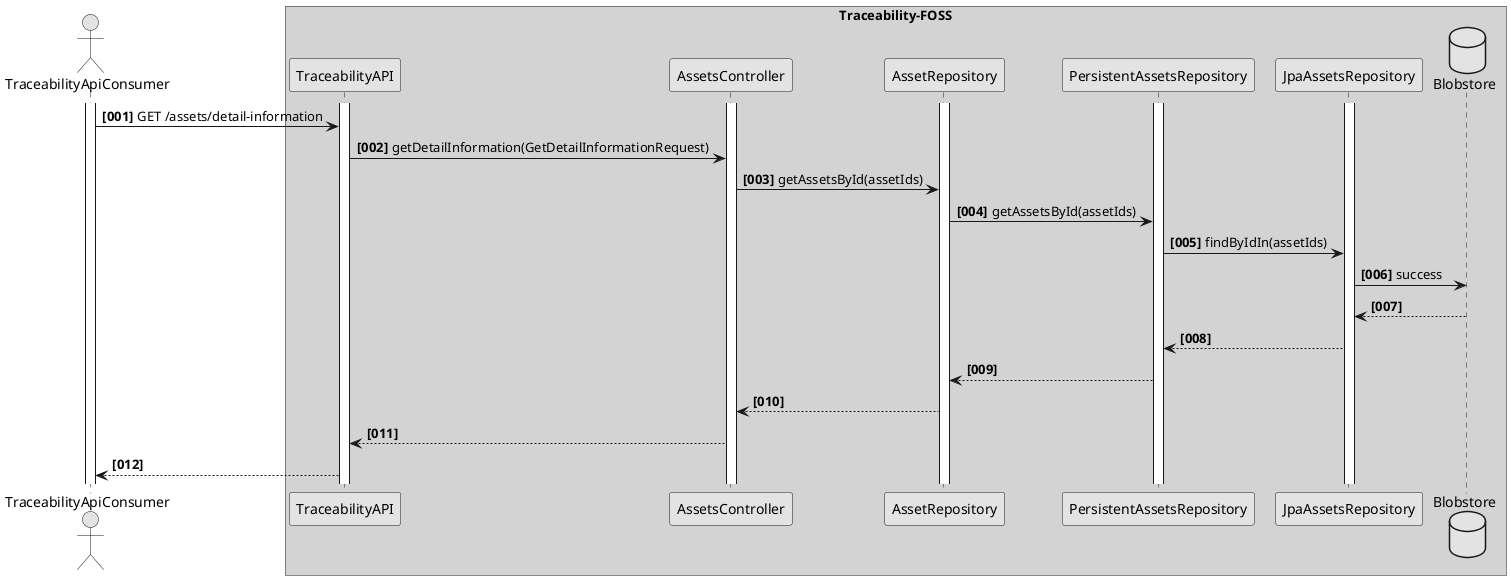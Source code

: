 @startuml
skinparam monochrome true
skinparam shadowing false
autonumber "<b>[000]"

actor TraceabilityApiConsumer
activate TraceabilityApiConsumer


box "Traceability-FOSS" #LightGrey
participant TraceabilityAPI
activate TraceabilityAPI
participant AssetsController
activate AssetsController
participant AssetRepository
activate AssetRepository
participant PersistentAssetsRepository
activate PersistentAssetsRepository
participant JpaAssetsRepository
activate JpaAssetsRepository
database Blobstore

TraceabilityApiConsumer -> TraceabilityAPI : GET /assets/detail-information
TraceabilityAPI -> AssetsController : getDetailInformation(GetDetailInformationRequest)
AssetsController -> AssetRepository : getAssetsById(assetIds)
AssetRepository -> PersistentAssetsRepository: getAssetsById(assetIds)
PersistentAssetsRepository -> JpaAssetsRepository: findByIdIn(assetIds)
JpaAssetsRepository -> Blobstore : success

JpaAssetsRepository <-- Blobstore
PersistentAssetsRepository <-- JpaAssetsRepository
AssetRepository <-- PersistentAssetsRepository
AssetsController <-- AssetRepository
TraceabilityAPI <-- AssetsController
TraceabilityApiConsumer <-- TraceabilityAPI

@enduml

